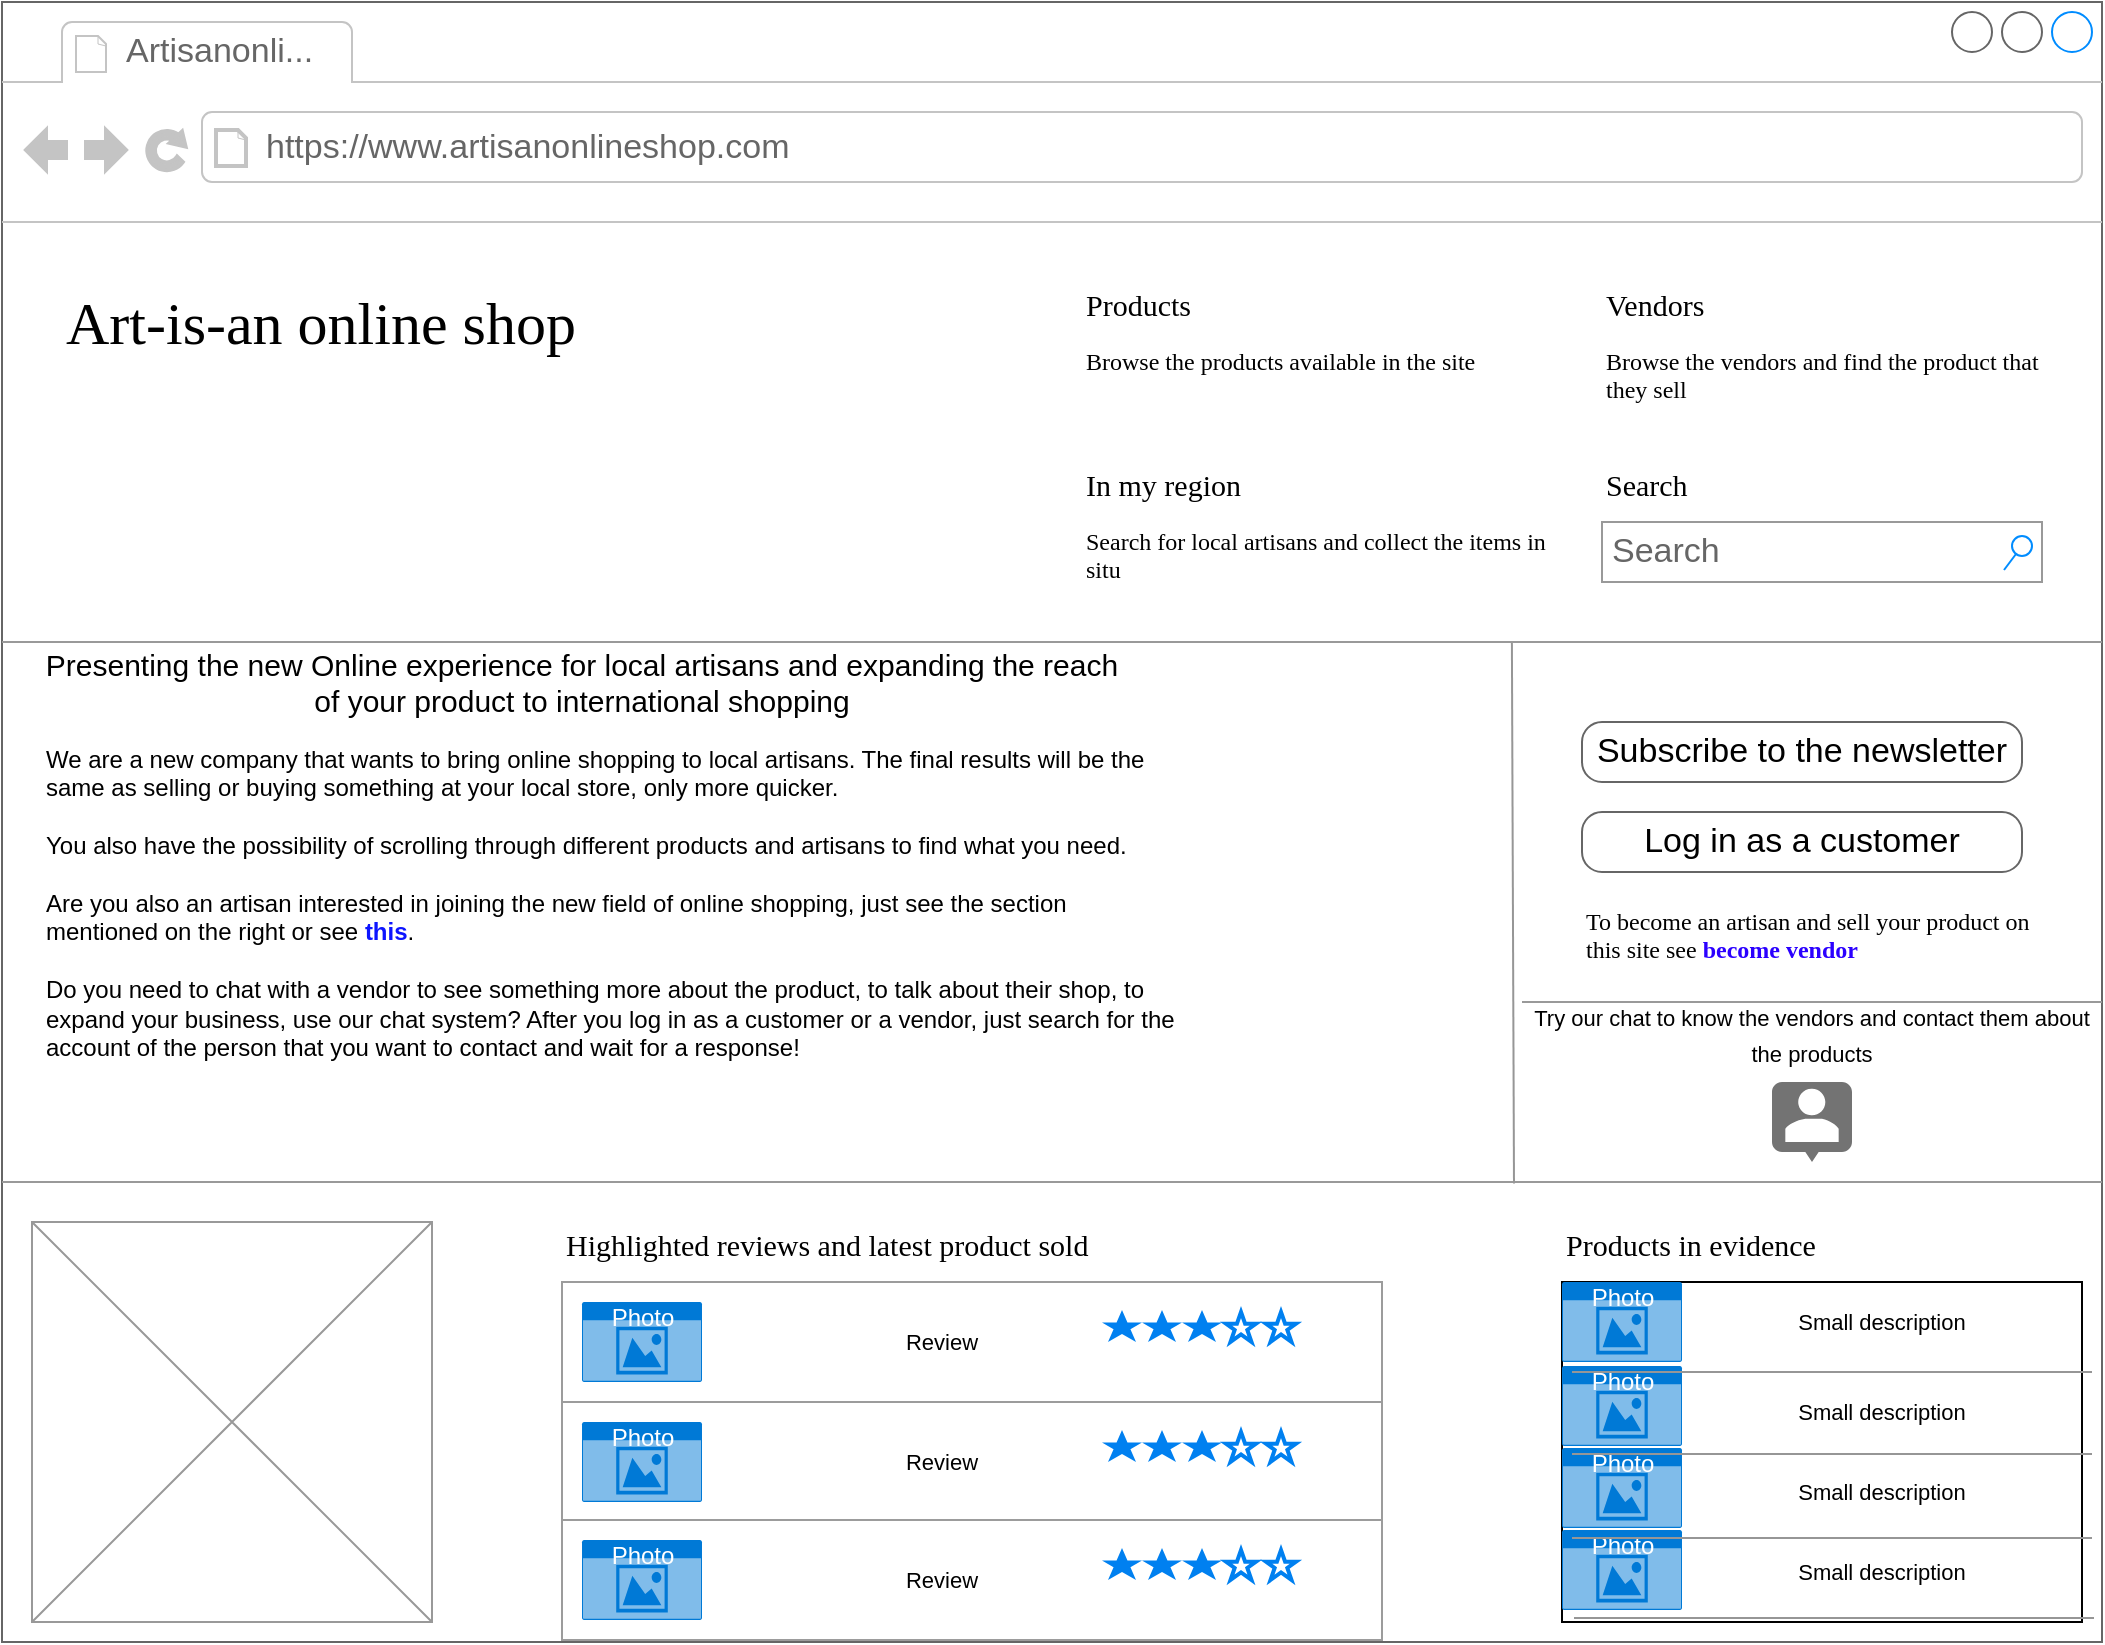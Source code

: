 <mxfile version="20.8.5" type="github">
  <diagram name="Page-1" id="2cc2dc42-3aac-f2a9-1cec-7a8b7cbee084">
    <mxGraphModel dx="1434" dy="801" grid="1" gridSize="10" guides="1" tooltips="1" connect="1" arrows="1" fold="1" page="1" pageScale="1" pageWidth="1100" pageHeight="850" background="none" math="0" shadow="0">
      <root>
        <mxCell id="0" />
        <mxCell id="1" parent="0" />
        <mxCell id="7026571954dc6520-1" value="" style="strokeWidth=1;shadow=0;dashed=0;align=center;html=1;shape=mxgraph.mockup.containers.browserWindow;rSize=0;strokeColor=#666666;mainText=,;recursiveResize=0;rounded=0;labelBackgroundColor=none;fontFamily=Verdana;fontSize=12" parent="1" vertex="1">
          <mxGeometry x="25" y="15" width="1050" height="820" as="geometry" />
        </mxCell>
        <mxCell id="7026571954dc6520-33" value="" style="whiteSpace=wrap;html=1;rounded=0;shadow=0;labelBackgroundColor=none;strokeWidth=1;fontFamily=Verdana;fontSize=12;align=center;verticalAlign=top;" parent="7026571954dc6520-1" vertex="1">
          <mxGeometry x="780" y="640" width="260" height="170" as="geometry" />
        </mxCell>
        <mxCell id="7026571954dc6520-2" value="Artisanonli..." style="strokeWidth=1;shadow=0;dashed=0;align=center;html=1;shape=mxgraph.mockup.containers.anchor;fontSize=17;fontColor=#666666;align=left;" parent="7026571954dc6520-1" vertex="1">
          <mxGeometry x="60" y="12" width="110" height="26" as="geometry" />
        </mxCell>
        <mxCell id="7026571954dc6520-3" value="https://www.artisanonlineshop.com" style="strokeWidth=1;shadow=0;dashed=0;align=center;html=1;shape=mxgraph.mockup.containers.anchor;rSize=0;fontSize=17;fontColor=#666666;align=left;" parent="7026571954dc6520-1" vertex="1">
          <mxGeometry x="130" y="60" width="250" height="26" as="geometry" />
        </mxCell>
        <mxCell id="7026571954dc6520-4" value="Art-is-an online shop" style="text;html=1;points=[];align=left;verticalAlign=top;spacingTop=-4;fontSize=30;fontFamily=Verdana" parent="7026571954dc6520-1" vertex="1">
          <mxGeometry x="30" y="140" width="340" height="50" as="geometry" />
        </mxCell>
        <mxCell id="7026571954dc6520-6" value="Products" style="text;html=1;points=[];align=left;verticalAlign=top;spacingTop=-4;fontSize=15;fontFamily=Verdana" parent="7026571954dc6520-1" vertex="1">
          <mxGeometry x="540" y="140" width="170" height="30" as="geometry" />
        </mxCell>
        <mxCell id="7026571954dc6520-7" value="Browse the products available in the site" style="text;html=1;points=[];align=left;verticalAlign=top;spacingTop=-4;fontSize=12;fontFamily=Verdana;whiteSpace=wrap;" parent="7026571954dc6520-1" vertex="1">
          <mxGeometry x="540" y="170" width="240" height="40" as="geometry" />
        </mxCell>
        <mxCell id="7026571954dc6520-8" value="In my region" style="text;html=1;points=[];align=left;verticalAlign=top;spacingTop=-4;fontSize=15;fontFamily=Verdana" parent="7026571954dc6520-1" vertex="1">
          <mxGeometry x="540" y="230" width="170" height="30" as="geometry" />
        </mxCell>
        <mxCell id="7026571954dc6520-9" value="Search for local artisans and collect the items in situ" style="text;html=1;points=[];align=left;verticalAlign=top;spacingTop=-4;fontSize=12;fontFamily=Verdana;whiteSpace=wrap;" parent="7026571954dc6520-1" vertex="1">
          <mxGeometry x="540" y="260" width="240" height="40" as="geometry" />
        </mxCell>
        <mxCell id="7026571954dc6520-10" value="Vendors" style="text;html=1;points=[];align=left;verticalAlign=top;spacingTop=-4;fontSize=15;fontFamily=Verdana" parent="7026571954dc6520-1" vertex="1">
          <mxGeometry x="800" y="140" width="170" height="30" as="geometry" />
        </mxCell>
        <mxCell id="7026571954dc6520-11" value="Browse the vendors and find the product that they sell" style="text;html=1;points=[];align=left;verticalAlign=top;spacingTop=-4;fontSize=12;fontFamily=Verdana;whiteSpace=wrap;" parent="7026571954dc6520-1" vertex="1">
          <mxGeometry x="800" y="170" width="240" height="40" as="geometry" />
        </mxCell>
        <mxCell id="7026571954dc6520-12" value="Search" style="text;html=1;points=[];align=left;verticalAlign=top;spacingTop=-4;fontSize=15;fontFamily=Verdana" parent="7026571954dc6520-1" vertex="1">
          <mxGeometry x="800" y="230" width="170" height="30" as="geometry" />
        </mxCell>
        <mxCell id="7026571954dc6520-14" value="Search" style="strokeWidth=1;shadow=0;dashed=0;align=center;html=1;shape=mxgraph.mockup.forms.searchBox;strokeColor=#999999;mainText=;strokeColor2=#008cff;fontColor=#666666;fontSize=17;align=left;spacingLeft=3;rounded=0;labelBackgroundColor=none;" parent="7026571954dc6520-1" vertex="1">
          <mxGeometry x="800" y="260" width="220" height="30" as="geometry" />
        </mxCell>
        <mxCell id="7026571954dc6520-15" value="" style="verticalLabelPosition=bottom;shadow=0;dashed=0;align=center;html=1;verticalAlign=top;strokeWidth=1;shape=mxgraph.mockup.markup.line;strokeColor=#999999;rounded=0;labelBackgroundColor=none;fillColor=#ffffff;fontFamily=Verdana;fontSize=12;fontColor=#000000;" parent="7026571954dc6520-1" vertex="1">
          <mxGeometry y="310" width="1050" height="20" as="geometry" />
        </mxCell>
        <mxCell id="7026571954dc6520-17" value="We are a new company that wants to bring online shopping to local artisans. The final results will be the&amp;nbsp;&lt;br&gt;same as selling or buying something at your local store, only more quicker.&lt;br&gt;&lt;br&gt;You also have the possibility of scrolling through different products and artisans to find what you need.&lt;br&gt;&lt;br&gt;Are you also an artisan interested in joining the new field of online shopping, just see the section mentioned on the right or see &lt;font style=&quot;font-weight: bold;&quot; color=&quot;#0d15ff&quot;&gt;this&lt;/font&gt;&lt;font style=&quot;&quot;&gt;.&lt;br&gt;&lt;/font&gt;&lt;br&gt;Do you need to chat with a vendor to see something more about the product, to talk about their shop, to expand your business, use our chat system? After you log in as a customer or a vendor, just search for the account of the person that you want to contact and wait for a response!" style="text;spacingTop=-5;whiteSpace=wrap;html=1;align=left;fontSize=12;fontFamily=Helvetica;fillColor=none;strokeColor=none;rounded=0;shadow=1;labelBackgroundColor=none;" parent="7026571954dc6520-1" vertex="1">
          <mxGeometry x="20" y="370" width="570" height="240" as="geometry" />
        </mxCell>
        <mxCell id="7026571954dc6520-18" value="Subscribe to the newsletter" style="strokeWidth=1;shadow=0;dashed=0;align=center;html=1;shape=mxgraph.mockup.buttons.button;strokeColor=#666666;mainText=;buttonStyle=round;fontSize=17;fontStyle=0;fillColor=none;whiteSpace=wrap;rounded=0;labelBackgroundColor=none;" parent="7026571954dc6520-1" vertex="1">
          <mxGeometry x="790" y="360" width="220" height="30" as="geometry" />
        </mxCell>
        <mxCell id="7026571954dc6520-19" value="Log in as a customer" style="strokeWidth=1;shadow=0;dashed=0;align=center;html=1;shape=mxgraph.mockup.buttons.button;strokeColor=#666666;mainText=;buttonStyle=round;fontSize=17;fontStyle=0;fillColor=none;whiteSpace=wrap;rounded=0;labelBackgroundColor=none;" parent="7026571954dc6520-1" vertex="1">
          <mxGeometry x="790" y="405" width="220" height="30" as="geometry" />
        </mxCell>
        <mxCell id="7026571954dc6520-20" value="To become an artisan and sell your product on this site see &lt;b&gt;&lt;font color=&quot;#2b00ff&quot;&gt;become vendor&lt;/font&gt;&lt;/b&gt;" style="text;html=1;points=[];align=left;verticalAlign=top;spacingTop=-4;fontSize=12;fontFamily=Verdana;whiteSpace=wrap;" parent="7026571954dc6520-1" vertex="1">
          <mxGeometry x="790" y="450" width="240" height="40" as="geometry" />
        </mxCell>
        <mxCell id="7026571954dc6520-21" value="" style="verticalLabelPosition=bottom;shadow=0;dashed=0;align=center;html=1;verticalAlign=top;strokeWidth=1;shape=mxgraph.mockup.markup.line;strokeColor=#999999;rounded=0;labelBackgroundColor=none;fillColor=#ffffff;fontFamily=Verdana;fontSize=12;fontColor=#000000;" parent="7026571954dc6520-1" vertex="1">
          <mxGeometry y="580" width="1050" height="20" as="geometry" />
        </mxCell>
        <mxCell id="7026571954dc6520-22" value="" style="verticalLabelPosition=bottom;shadow=0;dashed=0;align=center;html=1;verticalAlign=top;strokeWidth=1;shape=mxgraph.mockup.graphics.simpleIcon;strokeColor=#999999;fillColor=#ffffff;rounded=0;labelBackgroundColor=none;fontFamily=Verdana;fontSize=12;fontColor=#000000;" parent="7026571954dc6520-1" vertex="1">
          <mxGeometry x="15" y="610" width="200" height="200" as="geometry" />
        </mxCell>
        <mxCell id="7026571954dc6520-31" value="Highlighted reviews and latest product sold" style="text;html=1;points=[];align=left;verticalAlign=top;spacingTop=-4;fontSize=15;fontFamily=Verdana" parent="7026571954dc6520-1" vertex="1">
          <mxGeometry x="280" y="610" width="170" height="30" as="geometry" />
        </mxCell>
        <mxCell id="7026571954dc6520-32" value="Products in evidence" style="text;html=1;points=[];align=left;verticalAlign=top;spacingTop=-4;fontSize=15;fontFamily=Verdana" parent="7026571954dc6520-1" vertex="1">
          <mxGeometry x="780" y="610" width="170" height="30" as="geometry" />
        </mxCell>
        <mxCell id="JiKzyvnLmBaQL2zN5SzK-1" value="&lt;font style=&quot;font-size: 15px;&quot; color=&quot;#000000&quot;&gt;Presenting the new Online experience for local artisans and expanding the reach of your product to international shopping&lt;/font&gt;" style="text;html=1;strokeColor=none;fillColor=none;align=center;verticalAlign=middle;whiteSpace=wrap;rounded=0;fontColor=#2B00FF;" vertex="1" parent="7026571954dc6520-1">
          <mxGeometry x="20" y="320" width="540" height="40" as="geometry" />
        </mxCell>
        <mxCell id="JiKzyvnLmBaQL2zN5SzK-3" value="" style="endArrow=none;html=1;rounded=0;fontSize=15;fontColor=#000000;exitX=0.719;exitY=0.52;exitDx=0;exitDy=0;exitPerimeter=0;entryX=0.72;entryY=0.54;entryDx=0;entryDy=0;entryPerimeter=0;strokeColor=#969696;" edge="1" parent="7026571954dc6520-1" source="7026571954dc6520-15" target="7026571954dc6520-21">
          <mxGeometry width="50" height="50" relative="1" as="geometry">
            <mxPoint x="500" y="600" as="sourcePoint" />
            <mxPoint x="760" y="590" as="targetPoint" />
          </mxGeometry>
        </mxCell>
        <mxCell id="JiKzyvnLmBaQL2zN5SzK-4" value="" style="verticalLabelPosition=bottom;shadow=0;dashed=0;align=center;html=1;verticalAlign=top;strokeWidth=1;shape=mxgraph.mockup.markup.line;strokeColor=#999999;rounded=0;labelBackgroundColor=none;fillColor=#ffffff;fontFamily=Verdana;fontSize=12;fontColor=#000000;" vertex="1" parent="7026571954dc6520-1">
          <mxGeometry x="760" y="490" width="290" height="20" as="geometry" />
        </mxCell>
        <mxCell id="JiKzyvnLmBaQL2zN5SzK-5" value="&lt;font style=&quot;font-size: 11px;&quot;&gt;Try our chat to know the vendors and contact them about the products&lt;/font&gt;" style="text;html=1;strokeColor=none;fillColor=none;align=center;verticalAlign=middle;whiteSpace=wrap;rounded=0;fontSize=15;fontColor=#000000;" vertex="1" parent="7026571954dc6520-1">
          <mxGeometry x="760" y="500" width="290" height="30" as="geometry" />
        </mxCell>
        <mxCell id="JiKzyvnLmBaQL2zN5SzK-6" value="" style="dashed=0;aspect=fixed;verticalLabelPosition=bottom;verticalAlign=top;align=center;shape=mxgraph.gmdl.chat;strokeColor=none;fillColor=#737373;shadow=0;sketch=0;fontSize=11;fontColor=#000000;" vertex="1" parent="7026571954dc6520-1">
          <mxGeometry x="885" y="540" width="40" height="40" as="geometry" />
        </mxCell>
        <mxCell id="JiKzyvnLmBaQL2zN5SzK-7" value="Photo" style="html=1;strokeColor=none;fillColor=#0079D6;labelPosition=center;verticalLabelPosition=middle;verticalAlign=top;align=center;fontSize=12;outlineConnect=0;spacingTop=-6;fontColor=#FFFFFF;sketch=0;shape=mxgraph.sitemap.photo;" vertex="1" parent="7026571954dc6520-1">
          <mxGeometry x="780" y="640" width="60" height="40" as="geometry" />
        </mxCell>
        <mxCell id="JiKzyvnLmBaQL2zN5SzK-16" value="Small description" style="text;html=1;strokeColor=none;fillColor=none;align=center;verticalAlign=middle;whiteSpace=wrap;rounded=0;fontSize=11;fontColor=#000000;" vertex="1" parent="7026571954dc6520-1">
          <mxGeometry x="850" y="645" width="180" height="30" as="geometry" />
        </mxCell>
        <mxCell id="JiKzyvnLmBaQL2zN5SzK-49" value="Small description" style="text;html=1;strokeColor=none;fillColor=none;align=center;verticalAlign=middle;whiteSpace=wrap;rounded=0;fontSize=11;fontColor=#000000;" vertex="1" parent="7026571954dc6520-1">
          <mxGeometry x="850" y="770" width="180" height="30" as="geometry" />
        </mxCell>
        <mxCell id="JiKzyvnLmBaQL2zN5SzK-48" value="Small description" style="text;html=1;strokeColor=none;fillColor=none;align=center;verticalAlign=middle;whiteSpace=wrap;rounded=0;fontSize=11;fontColor=#000000;" vertex="1" parent="7026571954dc6520-1">
          <mxGeometry x="850" y="730" width="180" height="30" as="geometry" />
        </mxCell>
        <mxCell id="JiKzyvnLmBaQL2zN5SzK-47" value="Small description" style="text;html=1;strokeColor=none;fillColor=none;align=center;verticalAlign=middle;whiteSpace=wrap;rounded=0;fontSize=11;fontColor=#000000;" vertex="1" parent="7026571954dc6520-1">
          <mxGeometry x="850" y="690" width="180" height="30" as="geometry" />
        </mxCell>
        <mxCell id="JiKzyvnLmBaQL2zN5SzK-50" value="" style="rounded=0;whiteSpace=wrap;html=1;fontSize=11;fontColor=#000000;strokeColor=#9C9C9C;" vertex="1" parent="7026571954dc6520-1">
          <mxGeometry x="280" y="640" width="410" height="60" as="geometry" />
        </mxCell>
        <mxCell id="JiKzyvnLmBaQL2zN5SzK-51" value="Photo" style="html=1;strokeColor=none;fillColor=#0079D6;labelPosition=center;verticalLabelPosition=middle;verticalAlign=top;align=center;fontSize=12;outlineConnect=0;spacingTop=-6;fontColor=#FFFFFF;sketch=0;shape=mxgraph.sitemap.photo;" vertex="1" parent="7026571954dc6520-1">
          <mxGeometry x="290" y="650" width="60" height="40" as="geometry" />
        </mxCell>
        <mxCell id="JiKzyvnLmBaQL2zN5SzK-52" value="Review" style="text;html=1;strokeColor=none;fillColor=none;align=center;verticalAlign=middle;whiteSpace=wrap;rounded=0;fontSize=11;fontColor=#000000;" vertex="1" parent="7026571954dc6520-1">
          <mxGeometry x="380" y="655" width="180" height="30" as="geometry" />
        </mxCell>
        <mxCell id="JiKzyvnLmBaQL2zN5SzK-53" value="" style="html=1;verticalLabelPosition=bottom;labelBackgroundColor=#ffffff;verticalAlign=top;shadow=0;dashed=0;strokeWidth=2;shape=mxgraph.ios7.misc.star;fillColor=#0080f0;strokeColor=none;sketch=0;fontSize=11;fontColor=#000000;" vertex="1" parent="7026571954dc6520-1">
          <mxGeometry x="550" y="654" width="20" height="16" as="geometry" />
        </mxCell>
        <mxCell id="JiKzyvnLmBaQL2zN5SzK-54" value="" style="html=1;verticalLabelPosition=bottom;labelBackgroundColor=#ffffff;verticalAlign=top;shadow=0;dashed=0;strokeWidth=2;shape=mxgraph.ios7.misc.star;fillColor=#0080f0;strokeColor=none;sketch=0;fontSize=11;fontColor=#000000;" vertex="1" parent="7026571954dc6520-1">
          <mxGeometry x="570" y="654" width="20" height="16" as="geometry" />
        </mxCell>
        <mxCell id="JiKzyvnLmBaQL2zN5SzK-55" value="" style="html=1;verticalLabelPosition=bottom;labelBackgroundColor=#ffffff;verticalAlign=top;shadow=0;dashed=0;strokeWidth=2;shape=mxgraph.ios7.misc.star;fillColor=#0080f0;strokeColor=none;sketch=0;fontSize=11;fontColor=#000000;" vertex="1" parent="7026571954dc6520-1">
          <mxGeometry x="590" y="654" width="20" height="16" as="geometry" />
        </mxCell>
        <mxCell id="JiKzyvnLmBaQL2zN5SzK-58" value="" style="html=1;verticalLabelPosition=bottom;align=center;labelBackgroundColor=#ffffff;verticalAlign=top;strokeWidth=2;strokeColor=#0080F0;shadow=0;dashed=0;shape=mxgraph.ios7.icons.star;fontSize=11;fontColor=#000000;fillColor=#FFFFFF;" vertex="1" parent="7026571954dc6520-1">
          <mxGeometry x="612" y="655" width="15" height="15" as="geometry" />
        </mxCell>
        <mxCell id="JiKzyvnLmBaQL2zN5SzK-8" value="Photo" style="html=1;strokeColor=none;fillColor=#0079D6;labelPosition=center;verticalLabelPosition=middle;verticalAlign=top;align=center;fontSize=12;outlineConnect=0;spacingTop=-6;fontColor=#FFFFFF;sketch=0;shape=mxgraph.sitemap.photo;" vertex="1" parent="1">
          <mxGeometry x="805" y="697" width="60" height="40" as="geometry" />
        </mxCell>
        <mxCell id="JiKzyvnLmBaQL2zN5SzK-9" value="Photo" style="html=1;strokeColor=none;fillColor=#0079D6;labelPosition=center;verticalLabelPosition=middle;verticalAlign=top;align=center;fontSize=12;outlineConnect=0;spacingTop=-6;fontColor=#FFFFFF;sketch=0;shape=mxgraph.sitemap.photo;" vertex="1" parent="1">
          <mxGeometry x="805" y="738" width="60" height="40" as="geometry" />
        </mxCell>
        <mxCell id="JiKzyvnLmBaQL2zN5SzK-10" value="Photo" style="html=1;strokeColor=none;fillColor=#0079D6;labelPosition=center;verticalLabelPosition=middle;verticalAlign=top;align=center;fontSize=12;outlineConnect=0;spacingTop=-6;fontColor=#FFFFFF;sketch=0;shape=mxgraph.sitemap.photo;" vertex="1" parent="1">
          <mxGeometry x="805" y="779" width="60" height="40" as="geometry" />
        </mxCell>
        <mxCell id="JiKzyvnLmBaQL2zN5SzK-11" value="" style="endArrow=none;html=1;rounded=0;strokeColor=#969696;fontSize=11;fontColor=#000000;" edge="1" parent="1">
          <mxGeometry width="50" height="50" relative="1" as="geometry">
            <mxPoint x="810" y="700" as="sourcePoint" />
            <mxPoint x="1070" y="700" as="targetPoint" />
          </mxGeometry>
        </mxCell>
        <mxCell id="JiKzyvnLmBaQL2zN5SzK-12" value="" style="endArrow=none;html=1;rounded=0;strokeColor=#969696;fontSize=11;fontColor=#000000;" edge="1" parent="1">
          <mxGeometry width="50" height="50" relative="1" as="geometry">
            <mxPoint x="810" y="741" as="sourcePoint" />
            <mxPoint x="1070" y="741" as="targetPoint" />
          </mxGeometry>
        </mxCell>
        <mxCell id="JiKzyvnLmBaQL2zN5SzK-13" value="" style="endArrow=none;html=1;rounded=0;strokeColor=#969696;fontSize=11;fontColor=#000000;" edge="1" parent="1">
          <mxGeometry width="50" height="50" relative="1" as="geometry">
            <mxPoint x="810" y="783" as="sourcePoint" />
            <mxPoint x="1070" y="783" as="targetPoint" />
          </mxGeometry>
        </mxCell>
        <mxCell id="JiKzyvnLmBaQL2zN5SzK-14" value="" style="endArrow=none;html=1;rounded=0;strokeColor=#969696;fontSize=11;fontColor=#000000;" edge="1" parent="1">
          <mxGeometry width="50" height="50" relative="1" as="geometry">
            <mxPoint x="811" y="823" as="sourcePoint" />
            <mxPoint x="1071" y="823" as="targetPoint" />
          </mxGeometry>
        </mxCell>
        <mxCell id="JiKzyvnLmBaQL2zN5SzK-59" value="" style="html=1;verticalLabelPosition=bottom;align=center;labelBackgroundColor=#ffffff;verticalAlign=top;strokeWidth=2;strokeColor=#0080F0;shadow=0;dashed=0;shape=mxgraph.ios7.icons.star;fontSize=11;fontColor=#000000;fillColor=#FFFFFF;" vertex="1" parent="1">
          <mxGeometry x="657" y="670" width="15" height="15" as="geometry" />
        </mxCell>
        <mxCell id="JiKzyvnLmBaQL2zN5SzK-60" value="" style="rounded=0;whiteSpace=wrap;html=1;fontSize=11;fontColor=#000000;strokeColor=#9C9C9C;" vertex="1" parent="1">
          <mxGeometry x="305" y="715" width="410" height="60" as="geometry" />
        </mxCell>
        <mxCell id="JiKzyvnLmBaQL2zN5SzK-61" value="Photo" style="html=1;strokeColor=none;fillColor=#0079D6;labelPosition=center;verticalLabelPosition=middle;verticalAlign=top;align=center;fontSize=12;outlineConnect=0;spacingTop=-6;fontColor=#FFFFFF;sketch=0;shape=mxgraph.sitemap.photo;" vertex="1" parent="1">
          <mxGeometry x="315" y="725" width="60" height="40" as="geometry" />
        </mxCell>
        <mxCell id="JiKzyvnLmBaQL2zN5SzK-62" value="Review" style="text;html=1;strokeColor=none;fillColor=none;align=center;verticalAlign=middle;whiteSpace=wrap;rounded=0;fontSize=11;fontColor=#000000;" vertex="1" parent="1">
          <mxGeometry x="405" y="730" width="180" height="30" as="geometry" />
        </mxCell>
        <mxCell id="JiKzyvnLmBaQL2zN5SzK-63" value="" style="html=1;verticalLabelPosition=bottom;labelBackgroundColor=#ffffff;verticalAlign=top;shadow=0;dashed=0;strokeWidth=2;shape=mxgraph.ios7.misc.star;fillColor=#0080f0;strokeColor=none;sketch=0;fontSize=11;fontColor=#000000;" vertex="1" parent="1">
          <mxGeometry x="575" y="729" width="20" height="16" as="geometry" />
        </mxCell>
        <mxCell id="JiKzyvnLmBaQL2zN5SzK-64" value="" style="html=1;verticalLabelPosition=bottom;labelBackgroundColor=#ffffff;verticalAlign=top;shadow=0;dashed=0;strokeWidth=2;shape=mxgraph.ios7.misc.star;fillColor=#0080f0;strokeColor=none;sketch=0;fontSize=11;fontColor=#000000;" vertex="1" parent="1">
          <mxGeometry x="595" y="729" width="20" height="16" as="geometry" />
        </mxCell>
        <mxCell id="JiKzyvnLmBaQL2zN5SzK-65" value="" style="html=1;verticalLabelPosition=bottom;labelBackgroundColor=#ffffff;verticalAlign=top;shadow=0;dashed=0;strokeWidth=2;shape=mxgraph.ios7.misc.star;fillColor=#0080f0;strokeColor=none;sketch=0;fontSize=11;fontColor=#000000;" vertex="1" parent="1">
          <mxGeometry x="615" y="729" width="20" height="16" as="geometry" />
        </mxCell>
        <mxCell id="JiKzyvnLmBaQL2zN5SzK-66" value="" style="html=1;verticalLabelPosition=bottom;align=center;labelBackgroundColor=#ffffff;verticalAlign=top;strokeWidth=2;strokeColor=#0080F0;shadow=0;dashed=0;shape=mxgraph.ios7.icons.star;fontSize=11;fontColor=#000000;fillColor=#FFFFFF;" vertex="1" parent="1">
          <mxGeometry x="637" y="730" width="15" height="15" as="geometry" />
        </mxCell>
        <mxCell id="JiKzyvnLmBaQL2zN5SzK-67" value="" style="html=1;verticalLabelPosition=bottom;align=center;labelBackgroundColor=#ffffff;verticalAlign=top;strokeWidth=2;strokeColor=#0080F0;shadow=0;dashed=0;shape=mxgraph.ios7.icons.star;fontSize=11;fontColor=#000000;fillColor=#FFFFFF;" vertex="1" parent="1">
          <mxGeometry x="657" y="730" width="15" height="15" as="geometry" />
        </mxCell>
        <mxCell id="JiKzyvnLmBaQL2zN5SzK-68" value="" style="rounded=0;whiteSpace=wrap;html=1;fontSize=11;fontColor=#000000;strokeColor=#9C9C9C;" vertex="1" parent="1">
          <mxGeometry x="305" y="774" width="410" height="60" as="geometry" />
        </mxCell>
        <mxCell id="JiKzyvnLmBaQL2zN5SzK-69" value="Photo" style="html=1;strokeColor=none;fillColor=#0079D6;labelPosition=center;verticalLabelPosition=middle;verticalAlign=top;align=center;fontSize=12;outlineConnect=0;spacingTop=-6;fontColor=#FFFFFF;sketch=0;shape=mxgraph.sitemap.photo;" vertex="1" parent="1">
          <mxGeometry x="315" y="784" width="60" height="40" as="geometry" />
        </mxCell>
        <mxCell id="JiKzyvnLmBaQL2zN5SzK-70" value="Review" style="text;html=1;strokeColor=none;fillColor=none;align=center;verticalAlign=middle;whiteSpace=wrap;rounded=0;fontSize=11;fontColor=#000000;" vertex="1" parent="1">
          <mxGeometry x="405" y="789" width="180" height="30" as="geometry" />
        </mxCell>
        <mxCell id="JiKzyvnLmBaQL2zN5SzK-71" value="" style="html=1;verticalLabelPosition=bottom;labelBackgroundColor=#ffffff;verticalAlign=top;shadow=0;dashed=0;strokeWidth=2;shape=mxgraph.ios7.misc.star;fillColor=#0080f0;strokeColor=none;sketch=0;fontSize=11;fontColor=#000000;" vertex="1" parent="1">
          <mxGeometry x="575" y="788" width="20" height="16" as="geometry" />
        </mxCell>
        <mxCell id="JiKzyvnLmBaQL2zN5SzK-72" value="" style="html=1;verticalLabelPosition=bottom;labelBackgroundColor=#ffffff;verticalAlign=top;shadow=0;dashed=0;strokeWidth=2;shape=mxgraph.ios7.misc.star;fillColor=#0080f0;strokeColor=none;sketch=0;fontSize=11;fontColor=#000000;" vertex="1" parent="1">
          <mxGeometry x="595" y="788" width="20" height="16" as="geometry" />
        </mxCell>
        <mxCell id="JiKzyvnLmBaQL2zN5SzK-73" value="" style="html=1;verticalLabelPosition=bottom;labelBackgroundColor=#ffffff;verticalAlign=top;shadow=0;dashed=0;strokeWidth=2;shape=mxgraph.ios7.misc.star;fillColor=#0080f0;strokeColor=none;sketch=0;fontSize=11;fontColor=#000000;" vertex="1" parent="1">
          <mxGeometry x="615" y="788" width="20" height="16" as="geometry" />
        </mxCell>
        <mxCell id="JiKzyvnLmBaQL2zN5SzK-74" value="" style="html=1;verticalLabelPosition=bottom;align=center;labelBackgroundColor=#ffffff;verticalAlign=top;strokeWidth=2;strokeColor=#0080F0;shadow=0;dashed=0;shape=mxgraph.ios7.icons.star;fontSize=11;fontColor=#000000;fillColor=#FFFFFF;" vertex="1" parent="1">
          <mxGeometry x="637" y="789" width="15" height="15" as="geometry" />
        </mxCell>
        <mxCell id="JiKzyvnLmBaQL2zN5SzK-75" value="" style="html=1;verticalLabelPosition=bottom;align=center;labelBackgroundColor=#ffffff;verticalAlign=top;strokeWidth=2;strokeColor=#0080F0;shadow=0;dashed=0;shape=mxgraph.ios7.icons.star;fontSize=11;fontColor=#000000;fillColor=#FFFFFF;" vertex="1" parent="1">
          <mxGeometry x="657" y="789" width="15" height="15" as="geometry" />
        </mxCell>
      </root>
    </mxGraphModel>
  </diagram>
</mxfile>
